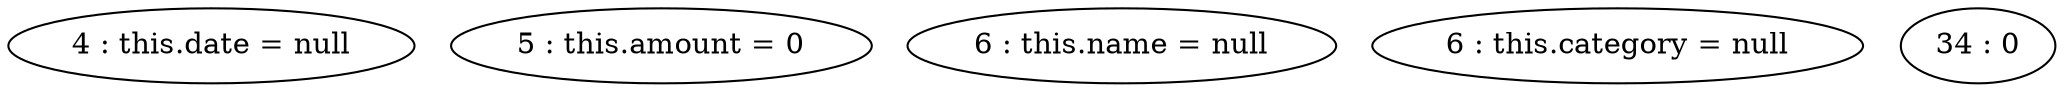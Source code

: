 digraph G {
"4 : this.date = null"
"5 : this.amount = 0"
"6 : this.name = null"
"6 : this.category = null"
"34 : 0"
}